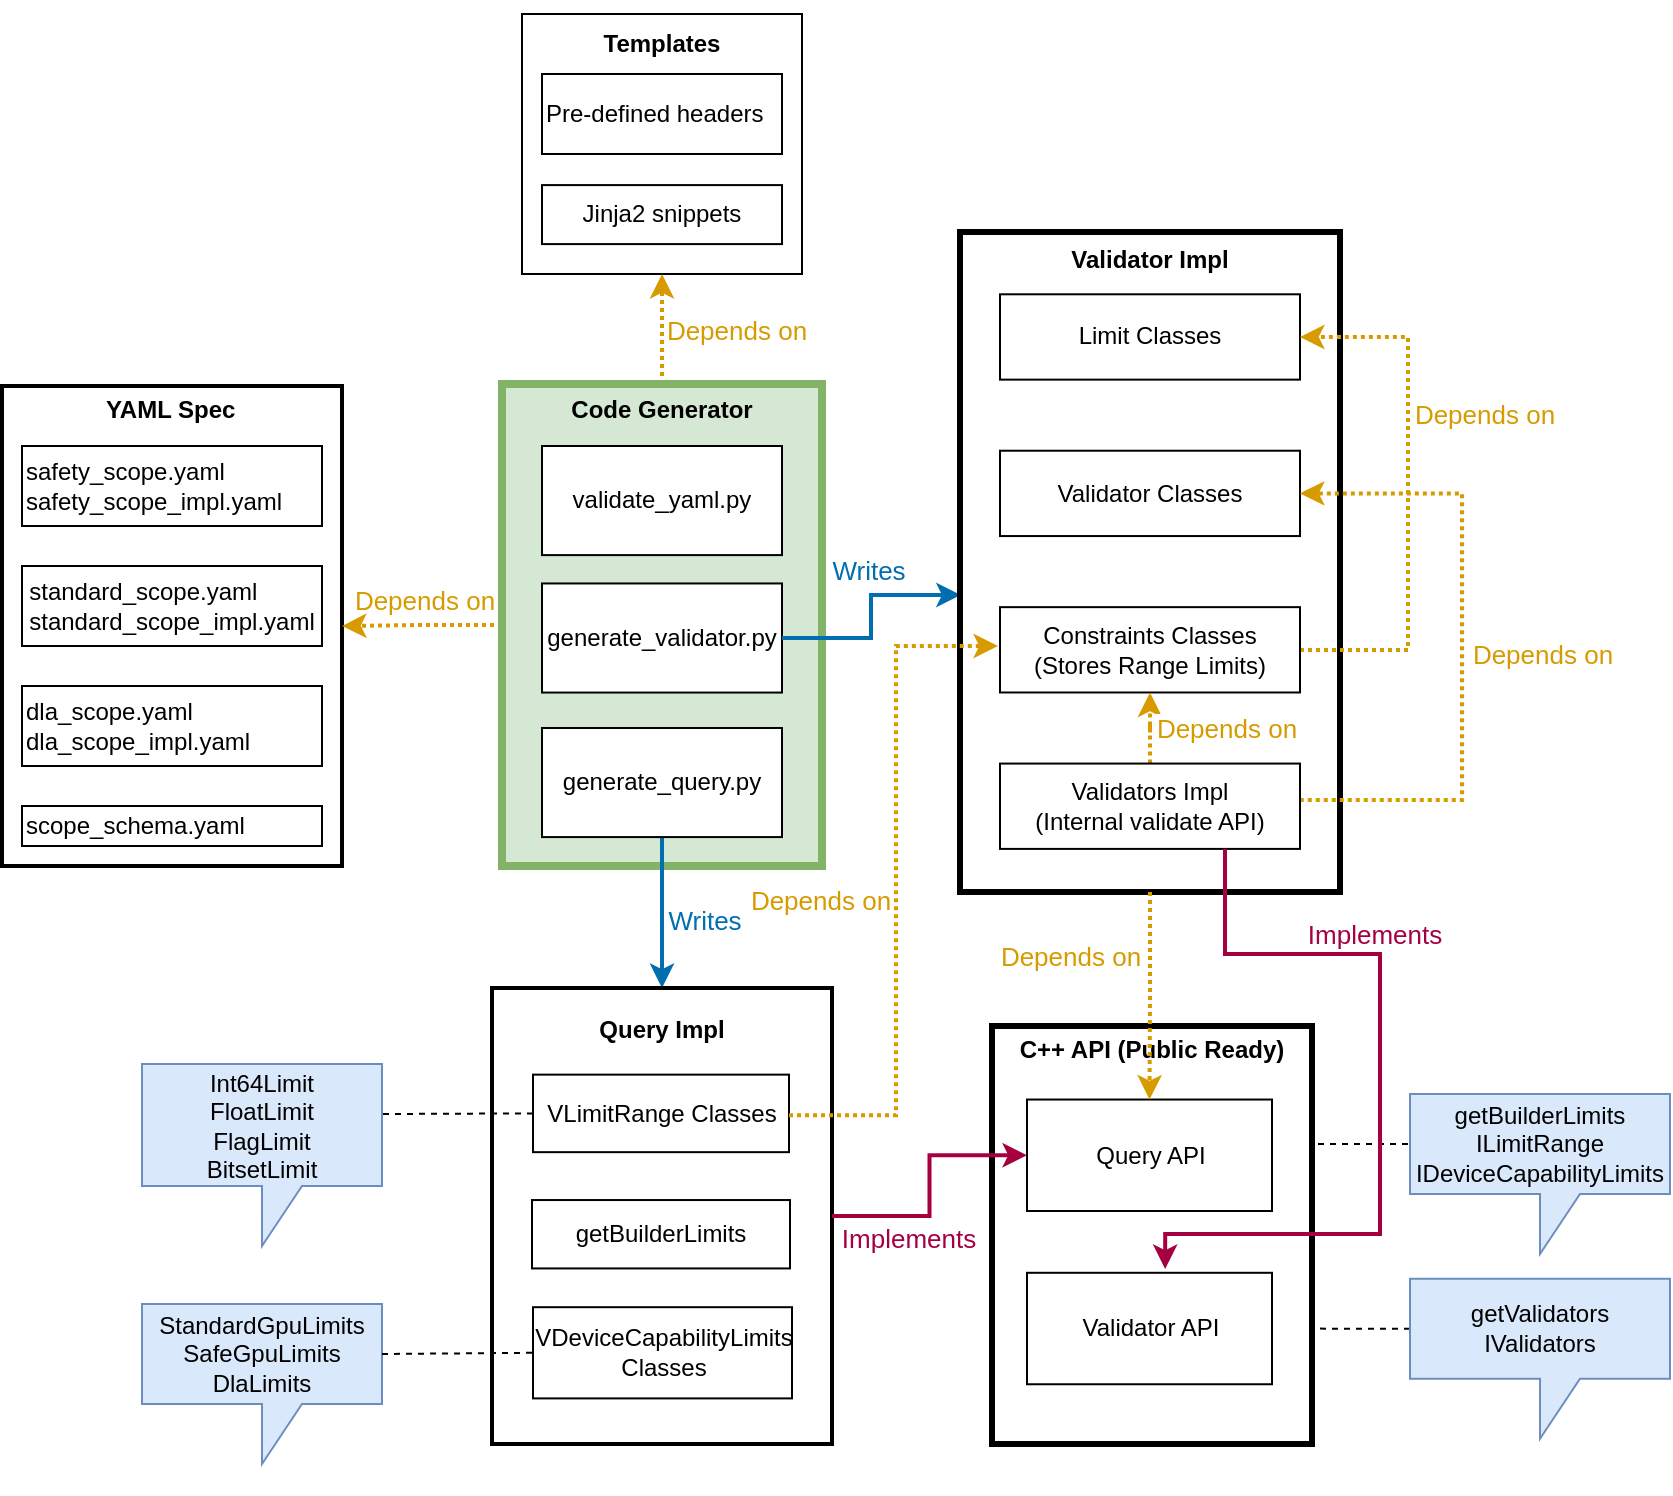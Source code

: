 <mxfile version="24.0.8" type="github">
  <diagram name="Page-1" id="gaC_4WcgWsaMgI3k3bik">
    <mxGraphModel dx="986" dy="731" grid="0" gridSize="10" guides="1" tooltips="1" connect="1" arrows="1" fold="1" page="1" pageScale="1" pageWidth="1654" pageHeight="2336" background="none" math="0" shadow="0">
      <root>
        <mxCell id="0" />
        <mxCell id="1" parent="0" />
        <mxCell id="LW8IWeT9kJPDAMSJkElj-71" value="" style="group;labelBackgroundColor=none;" parent="1" vertex="1" connectable="0">
          <mxGeometry x="329" y="61" width="140" height="130" as="geometry" />
        </mxCell>
        <mxCell id="LW8IWeT9kJPDAMSJkElj-115" value="" style="group;labelBackgroundColor=none;" parent="LW8IWeT9kJPDAMSJkElj-71" vertex="1" connectable="0">
          <mxGeometry width="140" height="130" as="geometry" />
        </mxCell>
        <mxCell id="LW8IWeT9kJPDAMSJkElj-27" value="&lt;div&gt;&lt;b&gt;&lt;br&gt;&lt;/b&gt;&lt;/div&gt;&lt;b&gt;Templates&lt;/b&gt;&lt;div&gt;&lt;b&gt;&lt;br&gt;&lt;/b&gt;&lt;/div&gt;&lt;div&gt;&lt;b&gt;&lt;br&gt;&lt;/b&gt;&lt;/div&gt;&lt;div&gt;&lt;b&gt;&lt;br&gt;&lt;/b&gt;&lt;/div&gt;&lt;div&gt;&lt;b&gt;&lt;br&gt;&lt;/b&gt;&lt;/div&gt;&lt;div&gt;&lt;b&gt;&lt;br&gt;&lt;/b&gt;&lt;/div&gt;&lt;div&gt;&lt;b&gt;&lt;br&gt;&lt;/b&gt;&lt;/div&gt;&lt;div&gt;&lt;b&gt;&lt;br&gt;&lt;/b&gt;&lt;/div&gt;&lt;div&gt;&lt;br&gt;&lt;/div&gt;" style="rounded=0;whiteSpace=wrap;html=1;labelBackgroundColor=none;" parent="LW8IWeT9kJPDAMSJkElj-115" vertex="1">
          <mxGeometry width="140" height="130" as="geometry" />
        </mxCell>
        <mxCell id="LW8IWeT9kJPDAMSJkElj-24" value="Pre-defined headers" style="rounded=0;whiteSpace=wrap;html=1;align=left;labelBackgroundColor=none;" parent="LW8IWeT9kJPDAMSJkElj-115" vertex="1">
          <mxGeometry x="10" y="30" width="120" height="40" as="geometry" />
        </mxCell>
        <mxCell id="LW8IWeT9kJPDAMSJkElj-26" value="&lt;div style=&quot;text-align: left;&quot;&gt;Jinja2 snippets&lt;br&gt;&lt;/div&gt;" style="rounded=0;whiteSpace=wrap;html=1;labelBackgroundColor=none;" parent="LW8IWeT9kJPDAMSJkElj-115" vertex="1">
          <mxGeometry x="10" y="85.55" width="120" height="29.5" as="geometry" />
        </mxCell>
        <mxCell id="LW8IWeT9kJPDAMSJkElj-29" value="" style="group;labelBackgroundColor=none;strokeWidth=3;" parent="1" vertex="1" connectable="0">
          <mxGeometry x="69" y="247" width="170" height="240" as="geometry" />
        </mxCell>
        <mxCell id="LW8IWeT9kJPDAMSJkElj-15" value="&lt;div style=&quot;text-align: center;&quot;&gt;&lt;b&gt;&amp;nbsp; &amp;nbsp; &amp;nbsp; &amp;nbsp; &amp;nbsp; &amp;nbsp; &amp;nbsp; &amp;nbsp;YAML Spec&lt;/b&gt;&lt;/div&gt;&lt;div style=&quot;text-align: center;&quot;&gt;&lt;b&gt;&lt;br&gt;&lt;/b&gt;&lt;/div&gt;&lt;div style=&quot;text-align: center;&quot;&gt;&lt;b&gt;&lt;br&gt;&lt;/b&gt;&lt;/div&gt;&lt;div style=&quot;text-align: center;&quot;&gt;&lt;b&gt;&lt;br&gt;&lt;/b&gt;&lt;/div&gt;&lt;div style=&quot;text-align: center;&quot;&gt;&lt;b&gt;&lt;br&gt;&lt;/b&gt;&lt;/div&gt;&lt;div style=&quot;text-align: center;&quot;&gt;&lt;b&gt;&lt;br&gt;&lt;/b&gt;&lt;/div&gt;&lt;div style=&quot;text-align: center;&quot;&gt;&lt;b&gt;&lt;br&gt;&lt;/b&gt;&lt;/div&gt;&lt;div style=&quot;text-align: center;&quot;&gt;&lt;b&gt;&lt;br&gt;&lt;/b&gt;&lt;/div&gt;&lt;div style=&quot;text-align: center;&quot;&gt;&lt;b&gt;&lt;br&gt;&lt;/b&gt;&lt;/div&gt;&lt;div style=&quot;text-align: center;&quot;&gt;&lt;b&gt;&lt;br&gt;&lt;/b&gt;&lt;/div&gt;&lt;div style=&quot;text-align: center;&quot;&gt;&lt;b&gt;&lt;br&gt;&lt;/b&gt;&lt;/div&gt;&lt;div style=&quot;text-align: center;&quot;&gt;&lt;b&gt;&lt;br&gt;&lt;/b&gt;&lt;/div&gt;&lt;div style=&quot;text-align: center;&quot;&gt;&lt;b&gt;&lt;br&gt;&lt;/b&gt;&lt;/div&gt;&lt;div style=&quot;text-align: center;&quot;&gt;&lt;b&gt;&lt;br&gt;&lt;/b&gt;&lt;/div&gt;&lt;div style=&quot;text-align: center;&quot;&gt;&lt;b&gt;&lt;br&gt;&lt;/b&gt;&lt;/div&gt;&lt;div&gt;&lt;br&gt;&lt;/div&gt;" style="rounded=0;whiteSpace=wrap;html=1;align=left;labelBackgroundColor=none;strokeWidth=2;" parent="LW8IWeT9kJPDAMSJkElj-29" vertex="1">
          <mxGeometry width="170" height="240" as="geometry" />
        </mxCell>
        <mxCell id="LW8IWeT9kJPDAMSJkElj-14" value="" style="group;labelBackgroundColor=none;" parent="LW8IWeT9kJPDAMSJkElj-29" vertex="1" connectable="0">
          <mxGeometry x="10" y="30" width="150" height="200" as="geometry" />
        </mxCell>
        <mxCell id="LW8IWeT9kJPDAMSJkElj-7" value="&lt;div style=&quot;&quot;&gt;safety_scope.yaml&lt;/div&gt;&lt;div style=&quot;&quot;&gt;safety_scope_impl.yaml&lt;/div&gt;" style="rounded=0;whiteSpace=wrap;html=1;align=left;labelBackgroundColor=none;" parent="LW8IWeT9kJPDAMSJkElj-14" vertex="1">
          <mxGeometry width="150" height="40" as="geometry" />
        </mxCell>
        <mxCell id="LW8IWeT9kJPDAMSJkElj-8" value="scope_schema.yaml" style="rounded=0;whiteSpace=wrap;html=1;align=left;labelBackgroundColor=none;" parent="LW8IWeT9kJPDAMSJkElj-14" vertex="1">
          <mxGeometry y="180" width="150" height="20" as="geometry" />
        </mxCell>
        <mxCell id="LW8IWeT9kJPDAMSJkElj-9" value="&lt;div style=&quot;text-align: left;&quot;&gt;standard_scope.yaml&lt;/div&gt;&lt;div style=&quot;text-align: left;&quot;&gt;standard_scope_impl.yaml&lt;/div&gt;" style="rounded=0;whiteSpace=wrap;html=1;labelBackgroundColor=none;" parent="LW8IWeT9kJPDAMSJkElj-14" vertex="1">
          <mxGeometry y="60" width="150" height="40" as="geometry" />
        </mxCell>
        <mxCell id="LW8IWeT9kJPDAMSJkElj-12" value="&lt;div style=&quot;&quot;&gt;dla_scope.yaml&lt;/div&gt;&lt;div style=&quot;&quot;&gt;dla_scope_impl.yaml&lt;/div&gt;" style="rounded=0;whiteSpace=wrap;html=1;align=left;labelBackgroundColor=none;" parent="LW8IWeT9kJPDAMSJkElj-14" vertex="1">
          <mxGeometry y="120" width="150" height="40" as="geometry" />
        </mxCell>
        <mxCell id="LW8IWeT9kJPDAMSJkElj-31" value="" style="group;container=0;labelBackgroundColor=none;strokeWidth=3;" parent="1" vertex="1" connectable="0">
          <mxGeometry x="329" y="61" width="140" height="130" as="geometry" />
        </mxCell>
        <mxCell id="LW8IWeT9kJPDAMSJkElj-49" style="edgeStyle=orthogonalEdgeStyle;rounded=0;orthogonalLoop=1;jettySize=auto;html=1;entryX=0.5;entryY=1;entryDx=0;entryDy=0;labelBackgroundColor=none;fontColor=default;fillColor=#ffe6cc;strokeColor=#d79b00;strokeWidth=2;dashed=1;dashPattern=1 1;" parent="1" source="LW8IWeT9kJPDAMSJkElj-21" target="LW8IWeT9kJPDAMSJkElj-27" edge="1">
          <mxGeometry relative="1" as="geometry" />
        </mxCell>
        <mxCell id="LW8IWeT9kJPDAMSJkElj-50" value="Depends on" style="edgeLabel;html=1;align=center;verticalAlign=middle;resizable=0;points=[];labelBackgroundColor=none;fontSize=13;fontColor=#D79B00;" parent="LW8IWeT9kJPDAMSJkElj-49" vertex="1" connectable="0">
          <mxGeometry x="0.004" y="-1" relative="1" as="geometry">
            <mxPoint x="36" as="offset" />
          </mxGeometry>
        </mxCell>
        <mxCell id="LW8IWeT9kJPDAMSJkElj-53" style="edgeStyle=orthogonalEdgeStyle;rounded=0;orthogonalLoop=1;jettySize=auto;html=1;exitX=0;exitY=0.5;exitDx=0;exitDy=0;entryX=1;entryY=0.5;entryDx=0;entryDy=0;labelBackgroundColor=none;fontColor=default;fillColor=#ffe6cc;strokeColor=#d79b00;strokeWidth=2;dashed=1;dashPattern=1 1;" parent="1" source="LW8IWeT9kJPDAMSJkElj-21" target="LW8IWeT9kJPDAMSJkElj-15" edge="1">
          <mxGeometry relative="1" as="geometry" />
        </mxCell>
        <mxCell id="LW8IWeT9kJPDAMSJkElj-54" value="Depends on" style="edgeLabel;html=1;align=center;verticalAlign=middle;resizable=0;points=[];labelBackgroundColor=none;fontSize=13;fontColor=#D79B00;" parent="LW8IWeT9kJPDAMSJkElj-53" vertex="1" connectable="0">
          <mxGeometry x="0.141" y="-3" relative="1" as="geometry">
            <mxPoint x="6" y="-10" as="offset" />
          </mxGeometry>
        </mxCell>
        <mxCell id="LW8IWeT9kJPDAMSJkElj-70" value="" style="group;labelBackgroundColor=none;fillColor=#ffe6cc;strokeColor=#d79b00;container=0;" parent="1" vertex="1" connectable="0">
          <mxGeometry x="548" y="170" width="190" height="330" as="geometry" />
        </mxCell>
        <mxCell id="LW8IWeT9kJPDAMSJkElj-21" value="&lt;div style=&quot;text-align: left;&quot;&gt;&lt;b&gt;&lt;br&gt;&lt;/b&gt;&lt;/div&gt;&lt;div style=&quot;text-align: left;&quot;&gt;&lt;b&gt;Code Generator&lt;/b&gt;&lt;/div&gt;&lt;div style=&quot;text-align: left;&quot;&gt;&lt;b&gt;&lt;br&gt;&lt;/b&gt;&lt;/div&gt;&lt;div style=&quot;text-align: left;&quot;&gt;&lt;b&gt;&lt;br&gt;&lt;/b&gt;&lt;/div&gt;&lt;div style=&quot;text-align: left;&quot;&gt;&lt;b&gt;&lt;br&gt;&lt;/b&gt;&lt;/div&gt;&lt;div style=&quot;text-align: left;&quot;&gt;&lt;b&gt;&lt;br&gt;&lt;/b&gt;&lt;/div&gt;&lt;div style=&quot;text-align: left;&quot;&gt;&lt;b&gt;&lt;br&gt;&lt;/b&gt;&lt;/div&gt;&lt;div style=&quot;text-align: left;&quot;&gt;&lt;b&gt;&lt;br&gt;&lt;/b&gt;&lt;/div&gt;&lt;div style=&quot;text-align: left;&quot;&gt;&lt;b&gt;&lt;br&gt;&lt;/b&gt;&lt;/div&gt;&lt;div style=&quot;text-align: left;&quot;&gt;&lt;b&gt;&lt;br&gt;&lt;/b&gt;&lt;/div&gt;&lt;div style=&quot;text-align: left;&quot;&gt;&lt;b&gt;&lt;br&gt;&lt;/b&gt;&lt;/div&gt;&lt;div style=&quot;text-align: left;&quot;&gt;&lt;b&gt;&lt;br&gt;&lt;/b&gt;&lt;/div&gt;&lt;div style=&quot;text-align: left;&quot;&gt;&lt;b&gt;&lt;br&gt;&lt;/b&gt;&lt;/div&gt;&lt;div style=&quot;text-align: left;&quot;&gt;&lt;b&gt;&lt;br&gt;&lt;/b&gt;&lt;/div&gt;&lt;div style=&quot;text-align: left;&quot;&gt;&lt;b&gt;&lt;br&gt;&lt;/b&gt;&lt;/div&gt;&lt;div style=&quot;text-align: left;&quot;&gt;&lt;b&gt;&lt;br&gt;&lt;/b&gt;&lt;/div&gt;&lt;div style=&quot;text-align: left;&quot;&gt;&lt;b&gt;&lt;br&gt;&lt;/b&gt;&lt;/div&gt;&lt;div&gt;&lt;br&gt;&lt;/div&gt;" style="rounded=0;whiteSpace=wrap;html=1;labelBackgroundColor=none;fillColor=#d5e8d4;strokeColor=#82b366;strokeWidth=4;" parent="1" vertex="1">
          <mxGeometry x="319" y="246" width="160" height="241" as="geometry" />
        </mxCell>
        <mxCell id="LW8IWeT9kJPDAMSJkElj-16" value="generate_validator.py" style="rounded=0;whiteSpace=wrap;html=1;labelBackgroundColor=none;" parent="1" vertex="1">
          <mxGeometry x="339" y="345.73" width="120" height="54.545" as="geometry" />
        </mxCell>
        <mxCell id="LW8IWeT9kJPDAMSJkElj-84" style="edgeStyle=orthogonalEdgeStyle;rounded=0;orthogonalLoop=1;jettySize=auto;html=1;entryX=0.5;entryY=0;entryDx=0;entryDy=0;labelBackgroundColor=none;fontColor=default;strokeWidth=2;strokeColor=#006EAF;" parent="1" source="LW8IWeT9kJPDAMSJkElj-18" target="LW8IWeT9kJPDAMSJkElj-80" edge="1">
          <mxGeometry relative="1" as="geometry">
            <Array as="points">
              <mxPoint x="399" y="516" />
              <mxPoint x="399" y="516" />
            </Array>
          </mxGeometry>
        </mxCell>
        <mxCell id="LW8IWeT9kJPDAMSJkElj-86" value="Writes" style="edgeLabel;html=1;align=center;verticalAlign=middle;resizable=0;points=[];labelBackgroundColor=none;fontSize=13;fontColor=#006EAF;" parent="LW8IWeT9kJPDAMSJkElj-84" vertex="1" connectable="0">
          <mxGeometry x="0.132" y="-1" relative="1" as="geometry">
            <mxPoint x="22" y="-1" as="offset" />
          </mxGeometry>
        </mxCell>
        <mxCell id="LW8IWeT9kJPDAMSJkElj-18" value="generate_query.py" style="rounded=0;whiteSpace=wrap;html=1;labelBackgroundColor=none;" parent="1" vertex="1">
          <mxGeometry x="339" y="417.997" width="120" height="54.545" as="geometry" />
        </mxCell>
        <mxCell id="LW8IWeT9kJPDAMSJkElj-19" value="validate_yaml.py" style="rounded=0;whiteSpace=wrap;html=1;labelBackgroundColor=none;" parent="1" vertex="1">
          <mxGeometry x="339" y="277.005" width="120" height="54.545" as="geometry" />
        </mxCell>
        <mxCell id="LW8IWeT9kJPDAMSJkElj-73" style="edgeStyle=orthogonalEdgeStyle;rounded=0;orthogonalLoop=1;jettySize=auto;html=1;entryX=0.002;entryY=0.55;entryDx=0;entryDy=0;entryPerimeter=0;labelBackgroundColor=none;fontColor=default;fillColor=#1ba1e2;strokeColor=#006EAF;strokeWidth=2;" parent="1" source="LW8IWeT9kJPDAMSJkElj-16" target="LW8IWeT9kJPDAMSJkElj-69" edge="1">
          <mxGeometry relative="1" as="geometry" />
        </mxCell>
        <mxCell id="LW8IWeT9kJPDAMSJkElj-74" value="Writes" style="edgeLabel;html=1;align=center;verticalAlign=middle;resizable=0;points=[];labelBackgroundColor=none;fontSize=13;fontColor=#006EAF;" parent="LW8IWeT9kJPDAMSJkElj-73" vertex="1" connectable="0">
          <mxGeometry x="0.277" y="-2" relative="1" as="geometry">
            <mxPoint x="-7" y="-15" as="offset" />
          </mxGeometry>
        </mxCell>
        <mxCell id="LW8IWeT9kJPDAMSJkElj-112" value="" style="group;labelBackgroundColor=none;" parent="1" vertex="1" connectable="0">
          <mxGeometry x="564" y="567" width="339" height="209" as="geometry" />
        </mxCell>
        <mxCell id="LW8IWeT9kJPDAMSJkElj-95" value="" style="endArrow=none;dashed=1;html=1;rounded=0;entryX=0;entryY=0;entryDx=0;entryDy=25;entryPerimeter=0;exitX=1;exitY=0.5;exitDx=0;exitDy=0;labelBackgroundColor=none;fontColor=default;" parent="LW8IWeT9kJPDAMSJkElj-112" source="LW8IWeT9kJPDAMSJkElj-33" target="LW8IWeT9kJPDAMSJkElj-110" edge="1">
          <mxGeometry width="50" height="50" relative="1" as="geometry">
            <mxPoint x="195" y="239" as="sourcePoint" />
            <mxPoint x="205" y="103" as="targetPoint" />
          </mxGeometry>
        </mxCell>
        <mxCell id="LW8IWeT9kJPDAMSJkElj-96" value="" style="endArrow=none;dashed=1;html=1;rounded=0;entryX=0;entryY=0;entryDx=0;entryDy=25;entryPerimeter=0;labelBackgroundColor=none;fontColor=default;" parent="LW8IWeT9kJPDAMSJkElj-112" target="LW8IWeT9kJPDAMSJkElj-109" edge="1">
          <mxGeometry width="50" height="50" relative="1" as="geometry">
            <mxPoint x="145" y="59" as="sourcePoint" />
            <mxPoint x="205" y="40" as="targetPoint" />
          </mxGeometry>
        </mxCell>
        <mxCell id="LW8IWeT9kJPDAMSJkElj-109" value="getBuilderLimits&lt;div&gt;ILimitRange&lt;/div&gt;&lt;div&gt;IDeviceCapabilityLimits&lt;/div&gt;" style="shape=callout;whiteSpace=wrap;html=1;perimeter=calloutPerimeter;labelBackgroundColor=none;fillColor=#dae8fc;strokeColor=#6c8ebf;" parent="LW8IWeT9kJPDAMSJkElj-112" vertex="1">
          <mxGeometry x="209" y="34" width="130" height="80" as="geometry" />
        </mxCell>
        <mxCell id="LW8IWeT9kJPDAMSJkElj-110" value="&lt;div&gt;getValidators&lt;br&gt;&lt;/div&gt;&lt;div&gt;IValidators&lt;/div&gt;" style="shape=callout;whiteSpace=wrap;html=1;perimeter=calloutPerimeter;labelBackgroundColor=none;fillColor=#dae8fc;strokeColor=#6c8ebf;" parent="LW8IWeT9kJPDAMSJkElj-112" vertex="1">
          <mxGeometry x="209" y="126.4" width="130" height="80" as="geometry" />
        </mxCell>
        <mxCell id="LW8IWeT9kJPDAMSJkElj-35" value="" style="group;labelBackgroundColor=none;" parent="LW8IWeT9kJPDAMSJkElj-112" vertex="1" connectable="0">
          <mxGeometry width="160" height="209" as="geometry" />
        </mxCell>
        <mxCell id="LW8IWeT9kJPDAMSJkElj-34" value="&lt;div&gt;&lt;b&gt;&lt;br&gt;&lt;/b&gt;&lt;/div&gt;&lt;div&gt;&lt;div&gt;&lt;b&gt;&lt;br&gt;&lt;/b&gt;&lt;/div&gt;&lt;b&gt;C++ API (Public Ready)&lt;/b&gt;&lt;div&gt;&lt;b&gt;&lt;br&gt;&lt;/b&gt;&lt;/div&gt;&lt;div&gt;&lt;b&gt;&lt;br&gt;&lt;/b&gt;&lt;/div&gt;&lt;div&gt;&lt;b&gt;&lt;br&gt;&lt;/b&gt;&lt;/div&gt;&lt;div&gt;&lt;b&gt;&lt;br&gt;&lt;/b&gt;&lt;/div&gt;&lt;div&gt;&lt;b&gt;&lt;br&gt;&lt;/b&gt;&lt;/div&gt;&lt;div&gt;&lt;b&gt;&lt;br&gt;&lt;/b&gt;&lt;/div&gt;&lt;div&gt;&lt;b&gt;&lt;br&gt;&lt;/b&gt;&lt;/div&gt;&lt;div&gt;&lt;b&gt;&lt;br&gt;&lt;/b&gt;&lt;/div&gt;&lt;div&gt;&lt;b&gt;&lt;br&gt;&lt;/b&gt;&lt;/div&gt;&lt;/div&gt;&lt;div&gt;&lt;b&gt;&lt;br&gt;&lt;/b&gt;&lt;/div&gt;&lt;div&gt;&lt;b&gt;&lt;br&gt;&lt;/b&gt;&lt;/div&gt;&lt;div&gt;&lt;b&gt;&lt;br&gt;&lt;/b&gt;&lt;/div&gt;&lt;div&gt;&lt;b&gt;&lt;br&gt;&lt;/b&gt;&lt;/div&gt;&lt;div&gt;&lt;b&gt;&lt;br&gt;&lt;/b&gt;&lt;/div&gt;&lt;div&gt;&lt;br&gt;&lt;/div&gt;" style="rounded=0;whiteSpace=wrap;html=1;labelBackgroundColor=none;strokeWidth=3;" parent="LW8IWeT9kJPDAMSJkElj-35" vertex="1">
          <mxGeometry width="160" height="209" as="geometry" />
        </mxCell>
        <mxCell id="LW8IWeT9kJPDAMSJkElj-32" value="Query API" style="rounded=0;whiteSpace=wrap;html=1;labelBackgroundColor=none;" parent="LW8IWeT9kJPDAMSJkElj-35" vertex="1">
          <mxGeometry x="17.5" y="36.771" width="122.5" height="55.728" as="geometry" />
        </mxCell>
        <mxCell id="LW8IWeT9kJPDAMSJkElj-33" value="Validator API" style="rounded=0;whiteSpace=wrap;html=1;labelBackgroundColor=none;" parent="LW8IWeT9kJPDAMSJkElj-35" vertex="1">
          <mxGeometry x="17.5" y="123.4" width="122.5" height="55.728" as="geometry" />
        </mxCell>
        <mxCell id="LW8IWeT9kJPDAMSJkElj-114" value="" style="group;labelBackgroundColor=none;" parent="1" vertex="1" connectable="0">
          <mxGeometry x="139" y="548" width="345" height="238" as="geometry" />
        </mxCell>
        <mxCell id="LW8IWeT9kJPDAMSJkElj-102" value="" style="group;labelBackgroundColor=none;strokeWidth=3;" parent="LW8IWeT9kJPDAMSJkElj-114" vertex="1" connectable="0">
          <mxGeometry x="175" width="170" height="228" as="geometry" />
        </mxCell>
        <mxCell id="LW8IWeT9kJPDAMSJkElj-80" value="&lt;b&gt;Query Impl&lt;/b&gt;&lt;div&gt;&lt;b&gt;&lt;br&gt;&lt;/b&gt;&lt;/div&gt;&lt;div&gt;&lt;b&gt;&lt;br&gt;&lt;/b&gt;&lt;/div&gt;&lt;div&gt;&lt;b&gt;&lt;br&gt;&lt;/b&gt;&lt;/div&gt;&lt;div&gt;&lt;b&gt;&lt;br&gt;&lt;/b&gt;&lt;/div&gt;&lt;div&gt;&lt;b&gt;&lt;br&gt;&lt;/b&gt;&lt;/div&gt;&lt;div&gt;&lt;b&gt;&lt;br&gt;&lt;/b&gt;&lt;/div&gt;&lt;div&gt;&lt;b&gt;&lt;br&gt;&lt;/b&gt;&lt;/div&gt;&lt;div&gt;&lt;b&gt;&lt;br&gt;&lt;/b&gt;&lt;/div&gt;&lt;div&gt;&lt;b&gt;&lt;br&gt;&lt;/b&gt;&lt;/div&gt;&lt;div&gt;&lt;b&gt;&lt;br&gt;&lt;/b&gt;&lt;/div&gt;&lt;div&gt;&lt;b&gt;&lt;br&gt;&lt;/b&gt;&lt;/div&gt;&lt;div&gt;&lt;br&gt;&lt;/div&gt;&lt;div&gt;&lt;br&gt;&lt;/div&gt;" style="rounded=0;whiteSpace=wrap;html=1;align=center;labelBackgroundColor=none;strokeWidth=2;" parent="LW8IWeT9kJPDAMSJkElj-102" vertex="1">
          <mxGeometry width="170" height="228.0" as="geometry" />
        </mxCell>
        <mxCell id="LW8IWeT9kJPDAMSJkElj-76" value="VLimitRange Classes" style="rounded=0;whiteSpace=wrap;html=1;align=center;labelBackgroundColor=none;" parent="LW8IWeT9kJPDAMSJkElj-102" vertex="1">
          <mxGeometry x="20.5" y="43.32" width="128" height="38.76" as="geometry" />
        </mxCell>
        <mxCell id="LW8IWeT9kJPDAMSJkElj-77" value="VDeviceCapabilityLimits Classes" style="rounded=0;whiteSpace=wrap;html=1;align=center;labelBackgroundColor=none;" parent="LW8IWeT9kJPDAMSJkElj-102" vertex="1">
          <mxGeometry x="20.5" y="159.6" width="129.5" height="45.6" as="geometry" />
        </mxCell>
        <mxCell id="LW8IWeT9kJPDAMSJkElj-78" value="getBuilderLimits" style="rounded=0;whiteSpace=wrap;html=1;align=center;labelBackgroundColor=none;" parent="LW8IWeT9kJPDAMSJkElj-102" vertex="1">
          <mxGeometry x="20" y="106.02" width="129" height="34.2" as="geometry" />
        </mxCell>
        <mxCell id="LW8IWeT9kJPDAMSJkElj-104" value="Int64Limit&lt;div&gt;FloatLimit&lt;br&gt;&lt;div&gt;FlagLimit&lt;/div&gt;&lt;/div&gt;&lt;div&gt;BitsetLimit&lt;/div&gt;" style="shape=callout;whiteSpace=wrap;html=1;perimeter=calloutPerimeter;labelBackgroundColor=none;fillColor=#dae8fc;strokeColor=#6c8ebf;" parent="LW8IWeT9kJPDAMSJkElj-114" vertex="1">
          <mxGeometry y="38" width="120" height="91" as="geometry" />
        </mxCell>
        <mxCell id="LW8IWeT9kJPDAMSJkElj-107" value="StandardGpuLimits&lt;div&gt;SafeGpuLimits&lt;/div&gt;&lt;div&gt;DlaLimits&lt;/div&gt;" style="shape=callout;whiteSpace=wrap;html=1;perimeter=calloutPerimeter;labelBackgroundColor=none;fillColor=#dae8fc;strokeColor=#6c8ebf;" parent="LW8IWeT9kJPDAMSJkElj-114" vertex="1">
          <mxGeometry y="158" width="120" height="80" as="geometry" />
        </mxCell>
        <mxCell id="LW8IWeT9kJPDAMSJkElj-106" value="" style="endArrow=none;dashed=1;html=1;rounded=0;exitX=0;exitY=0.5;exitDx=0;exitDy=0;entryX=0;entryY=0;entryDx=120;entryDy=25;entryPerimeter=0;labelBackgroundColor=none;fontColor=default;" parent="LW8IWeT9kJPDAMSJkElj-114" source="LW8IWeT9kJPDAMSJkElj-76" target="LW8IWeT9kJPDAMSJkElj-104" edge="1">
          <mxGeometry width="50" height="50" relative="1" as="geometry">
            <mxPoint x="230" y="38" as="sourcePoint" />
            <mxPoint x="280" y="-12" as="targetPoint" />
          </mxGeometry>
        </mxCell>
        <mxCell id="LW8IWeT9kJPDAMSJkElj-108" value="" style="endArrow=none;dashed=1;html=1;rounded=0;exitX=0;exitY=0;exitDx=120;exitDy=25;exitPerimeter=0;entryX=0;entryY=0.5;entryDx=0;entryDy=0;labelBackgroundColor=none;fontColor=default;" parent="LW8IWeT9kJPDAMSJkElj-114" source="LW8IWeT9kJPDAMSJkElj-107" target="LW8IWeT9kJPDAMSJkElj-77" edge="1">
          <mxGeometry width="50" height="50" relative="1" as="geometry">
            <mxPoint x="109" y="172" as="sourcePoint" />
            <mxPoint x="190" y="158" as="targetPoint" />
          </mxGeometry>
        </mxCell>
        <mxCell id="SwYi09imeUCcW1iPG3jF-4" style="edgeStyle=orthogonalEdgeStyle;rounded=0;orthogonalLoop=1;jettySize=auto;html=1;entryX=0;entryY=0.5;entryDx=0;entryDy=0;fillColor=#d80073;strokeColor=#A50040;strokeWidth=2;" edge="1" parent="1" source="LW8IWeT9kJPDAMSJkElj-80" target="LW8IWeT9kJPDAMSJkElj-32">
          <mxGeometry relative="1" as="geometry" />
        </mxCell>
        <mxCell id="SwYi09imeUCcW1iPG3jF-5" value="Implements" style="edgeLabel;html=1;align=center;verticalAlign=middle;resizable=0;points=[];fontSize=13;fontColor=#A50040;" vertex="1" connectable="0" parent="SwYi09imeUCcW1iPG3jF-4">
          <mxGeometry x="-0.253" y="-2" relative="1" as="geometry">
            <mxPoint x="-10" y="9" as="offset" />
          </mxGeometry>
        </mxCell>
        <mxCell id="LW8IWeT9kJPDAMSJkElj-69" value="&lt;div&gt;&lt;b&gt;Validator Impl&lt;/b&gt;&lt;div&gt;&lt;b&gt;&lt;br&gt;&lt;/b&gt;&lt;/div&gt;&lt;div&gt;&lt;b&gt;&lt;br&gt;&lt;/b&gt;&lt;/div&gt;&lt;div&gt;&lt;b&gt;&lt;br&gt;&lt;/b&gt;&lt;/div&gt;&lt;div&gt;&lt;b&gt;&lt;br&gt;&lt;/b&gt;&lt;/div&gt;&lt;div&gt;&lt;b&gt;&lt;br&gt;&lt;/b&gt;&lt;/div&gt;&lt;div&gt;&lt;b&gt;&lt;br&gt;&lt;/b&gt;&lt;/div&gt;&lt;div&gt;&lt;b&gt;&lt;br&gt;&lt;/b&gt;&lt;/div&gt;&lt;div&gt;&lt;b&gt;&lt;br&gt;&lt;/b&gt;&lt;/div&gt;&lt;div&gt;&lt;b&gt;&lt;br&gt;&lt;/b&gt;&lt;/div&gt;&lt;div&gt;&lt;b&gt;&lt;br&gt;&lt;/b&gt;&lt;/div&gt;&lt;div&gt;&lt;b&gt;&lt;br&gt;&lt;/b&gt;&lt;/div&gt;&lt;div&gt;&lt;b&gt;&lt;br&gt;&lt;/b&gt;&lt;/div&gt;&lt;div&gt;&lt;b&gt;&lt;br&gt;&lt;/b&gt;&lt;/div&gt;&lt;div&gt;&lt;b&gt;&lt;br&gt;&lt;/b&gt;&lt;/div&gt;&lt;div&gt;&lt;b&gt;&lt;br&gt;&lt;/b&gt;&lt;/div&gt;&lt;div&gt;&lt;b&gt;&lt;br&gt;&lt;/b&gt;&lt;/div&gt;&lt;/div&gt;&lt;div&gt;&lt;b&gt;&lt;br&gt;&lt;/b&gt;&lt;/div&gt;&lt;div&gt;&lt;b&gt;&lt;br&gt;&lt;/b&gt;&lt;/div&gt;&lt;div&gt;&lt;b&gt;&lt;br&gt;&lt;/b&gt;&lt;/div&gt;&lt;div&gt;&lt;b&gt;&lt;br&gt;&lt;/b&gt;&lt;/div&gt;&lt;div&gt;&lt;b&gt;&lt;br&gt;&lt;/b&gt;&lt;/div&gt;" style="rounded=0;whiteSpace=wrap;html=1;labelBackgroundColor=none;strokeWidth=3;" parent="1" vertex="1">
          <mxGeometry x="548" y="170" width="190" height="330" as="geometry" />
        </mxCell>
        <mxCell id="LW8IWeT9kJPDAMSJkElj-64" value="Limit Classes" style="rounded=0;whiteSpace=wrap;html=1;labelBackgroundColor=none;" parent="1" vertex="1">
          <mxGeometry x="568" y="201.149" width="150" height="42.666" as="geometry" />
        </mxCell>
        <mxCell id="LW8IWeT9kJPDAMSJkElj-65" value="Validator Classes" style="rounded=0;whiteSpace=wrap;html=1;align=center;labelBackgroundColor=none;" parent="1" vertex="1">
          <mxGeometry x="568" y="279.362" width="150" height="42.666" as="geometry" />
        </mxCell>
        <mxCell id="SwYi09imeUCcW1iPG3jF-19" style="edgeStyle=orthogonalEdgeStyle;rounded=0;orthogonalLoop=1;jettySize=auto;html=1;entryX=1;entryY=0.5;entryDx=0;entryDy=0;strokeWidth=2;strokeColor=#D79B00;dashed=1;dashPattern=1 1;" edge="1" parent="1" source="LW8IWeT9kJPDAMSJkElj-66" target="LW8IWeT9kJPDAMSJkElj-64">
          <mxGeometry relative="1" as="geometry">
            <Array as="points">
              <mxPoint x="772" y="379" />
              <mxPoint x="772" y="223" />
            </Array>
          </mxGeometry>
        </mxCell>
        <mxCell id="SwYi09imeUCcW1iPG3jF-20" value="Depends on" style="edgeLabel;html=1;align=center;verticalAlign=middle;resizable=0;points=[];fontSize=13;fontColor=#D79B00;" vertex="1" connectable="0" parent="SwYi09imeUCcW1iPG3jF-19">
          <mxGeometry x="0.302" y="-4" relative="1" as="geometry">
            <mxPoint x="34" as="offset" />
          </mxGeometry>
        </mxCell>
        <mxCell id="LW8IWeT9kJPDAMSJkElj-66" value="Constraints Classes&lt;div&gt;(Stores Range Limits)&lt;/div&gt;" style="rounded=0;whiteSpace=wrap;html=1;labelBackgroundColor=none;" parent="1" vertex="1">
          <mxGeometry x="568" y="357.574" width="150" height="42.666" as="geometry" />
        </mxCell>
        <mxCell id="SwYi09imeUCcW1iPG3jF-11" style="edgeStyle=orthogonalEdgeStyle;rounded=0;orthogonalLoop=1;jettySize=auto;html=1;exitX=0.5;exitY=0;exitDx=0;exitDy=0;dashed=1;dashPattern=1 1;strokeWidth=2;strokeColor=#D79B00;" edge="1" parent="1" source="LW8IWeT9kJPDAMSJkElj-68" target="LW8IWeT9kJPDAMSJkElj-66">
          <mxGeometry relative="1" as="geometry">
            <mxPoint x="642" y="401" as="targetPoint" />
            <mxPoint x="642.41" y="426.547" as="sourcePoint" />
          </mxGeometry>
        </mxCell>
        <mxCell id="SwYi09imeUCcW1iPG3jF-13" value="Depends on" style="edgeLabel;html=1;align=center;verticalAlign=middle;resizable=0;points=[];fontSize=13;fontColor=#D79B00;" vertex="1" connectable="0" parent="SwYi09imeUCcW1iPG3jF-11">
          <mxGeometry x="-0.146" y="1" relative="1" as="geometry">
            <mxPoint x="39" y="1" as="offset" />
          </mxGeometry>
        </mxCell>
        <mxCell id="SwYi09imeUCcW1iPG3jF-16" style="edgeStyle=orthogonalEdgeStyle;rounded=0;orthogonalLoop=1;jettySize=auto;html=1;strokeWidth=2;dashed=1;dashPattern=1 1;strokeColor=#D79B00;entryX=1;entryY=0.5;entryDx=0;entryDy=0;" edge="1" parent="1" target="LW8IWeT9kJPDAMSJkElj-65">
          <mxGeometry relative="1" as="geometry">
            <mxPoint x="717.0" y="457.118" as="sourcePoint" />
            <mxPoint x="763" y="248" as="targetPoint" />
            <Array as="points">
              <mxPoint x="717" y="454" />
              <mxPoint x="799" y="454" />
              <mxPoint x="799" y="301" />
            </Array>
          </mxGeometry>
        </mxCell>
        <mxCell id="SwYi09imeUCcW1iPG3jF-18" value="Depends on" style="edgeLabel;html=1;align=center;verticalAlign=middle;resizable=0;points=[];fontSize=13;fontColor=#D79B00;" vertex="1" connectable="0" parent="SwYi09imeUCcW1iPG3jF-16">
          <mxGeometry x="-0.125" relative="1" as="geometry">
            <mxPoint x="40" y="-19" as="offset" />
          </mxGeometry>
        </mxCell>
        <mxCell id="LW8IWeT9kJPDAMSJkElj-68" value="Validators Impl&lt;div&gt;(Internal validate API)&lt;/div&gt;" style="rounded=0;whiteSpace=wrap;html=1;labelBackgroundColor=none;" parent="1" vertex="1">
          <mxGeometry x="568" y="435.787" width="150" height="42.666" as="geometry" />
        </mxCell>
        <mxCell id="SwYi09imeUCcW1iPG3jF-2" style="edgeStyle=orthogonalEdgeStyle;rounded=0;orthogonalLoop=1;jettySize=auto;html=1;entryX=0.564;entryY=-0.034;entryDx=0;entryDy=0;exitX=0.75;exitY=1;exitDx=0;exitDy=0;entryPerimeter=0;fillColor=#d80073;strokeColor=#A50040;strokeWidth=2;" edge="1" parent="1" source="LW8IWeT9kJPDAMSJkElj-68" target="LW8IWeT9kJPDAMSJkElj-33">
          <mxGeometry relative="1" as="geometry">
            <Array as="points">
              <mxPoint x="680" y="531" />
              <mxPoint x="758" y="531" />
              <mxPoint x="758" y="671" />
              <mxPoint x="651" y="671" />
            </Array>
          </mxGeometry>
        </mxCell>
        <mxCell id="SwYi09imeUCcW1iPG3jF-3" value="Implements" style="edgeLabel;html=1;align=center;verticalAlign=middle;resizable=0;points=[];fontSize=13;fontColor=#A50040;" vertex="1" connectable="0" parent="SwYi09imeUCcW1iPG3jF-2">
          <mxGeometry x="-0.355" y="2" relative="1" as="geometry">
            <mxPoint x="-1" y="-8" as="offset" />
          </mxGeometry>
        </mxCell>
        <mxCell id="LW8IWeT9kJPDAMSJkElj-46" style="edgeStyle=orthogonalEdgeStyle;rounded=0;orthogonalLoop=1;jettySize=auto;html=1;exitX=0.5;exitY=1;exitDx=0;exitDy=0;labelBackgroundColor=none;fontColor=default;fillColor=#ffe6cc;strokeColor=#d79b00;entryX=0.5;entryY=0;entryDx=0;entryDy=0;strokeWidth=2;dashed=1;dashPattern=1 1;" parent="1" source="LW8IWeT9kJPDAMSJkElj-69" target="LW8IWeT9kJPDAMSJkElj-32" edge="1">
          <mxGeometry relative="1" as="geometry">
            <mxPoint x="479" y="635" as="sourcePoint" />
            <Array as="points">
              <mxPoint x="643" y="552" />
            </Array>
          </mxGeometry>
        </mxCell>
        <mxCell id="LW8IWeT9kJPDAMSJkElj-47" value="Depends on" style="edgeLabel;html=1;align=center;verticalAlign=middle;resizable=0;points=[];labelBackgroundColor=none;fontColor=#D79B00;fontSize=13;fontStyle=0" parent="LW8IWeT9kJPDAMSJkElj-46" vertex="1" connectable="0">
          <mxGeometry x="-0.341" y="4" relative="1" as="geometry">
            <mxPoint x="-44" y="-2" as="offset" />
          </mxGeometry>
        </mxCell>
        <mxCell id="LW8IWeT9kJPDAMSJkElj-100" style="edgeStyle=orthogonalEdgeStyle;rounded=0;orthogonalLoop=1;jettySize=auto;html=1;labelBackgroundColor=none;fontColor=default;fillColor=#ffe6cc;strokeColor=#d79b00;strokeWidth=2;dashed=1;dashPattern=1 1;" parent="1" edge="1">
          <mxGeometry relative="1" as="geometry">
            <mxPoint x="462.5" y="611.647" as="sourcePoint" />
            <mxPoint x="567" y="377" as="targetPoint" />
            <Array as="points">
              <mxPoint x="516" y="612" />
              <mxPoint x="516" y="377" />
              <mxPoint x="567" y="377" />
            </Array>
          </mxGeometry>
        </mxCell>
        <mxCell id="LW8IWeT9kJPDAMSJkElj-101" value="Depends on" style="edgeLabel;html=1;align=center;verticalAlign=middle;resizable=0;points=[];labelBackgroundColor=none;fontColor=#D79B00;fontSize=13;" parent="LW8IWeT9kJPDAMSJkElj-100" vertex="1" connectable="0">
          <mxGeometry x="-0.122" y="-1" relative="1" as="geometry">
            <mxPoint x="-39" y="-12" as="offset" />
          </mxGeometry>
        </mxCell>
      </root>
    </mxGraphModel>
  </diagram>
</mxfile>
